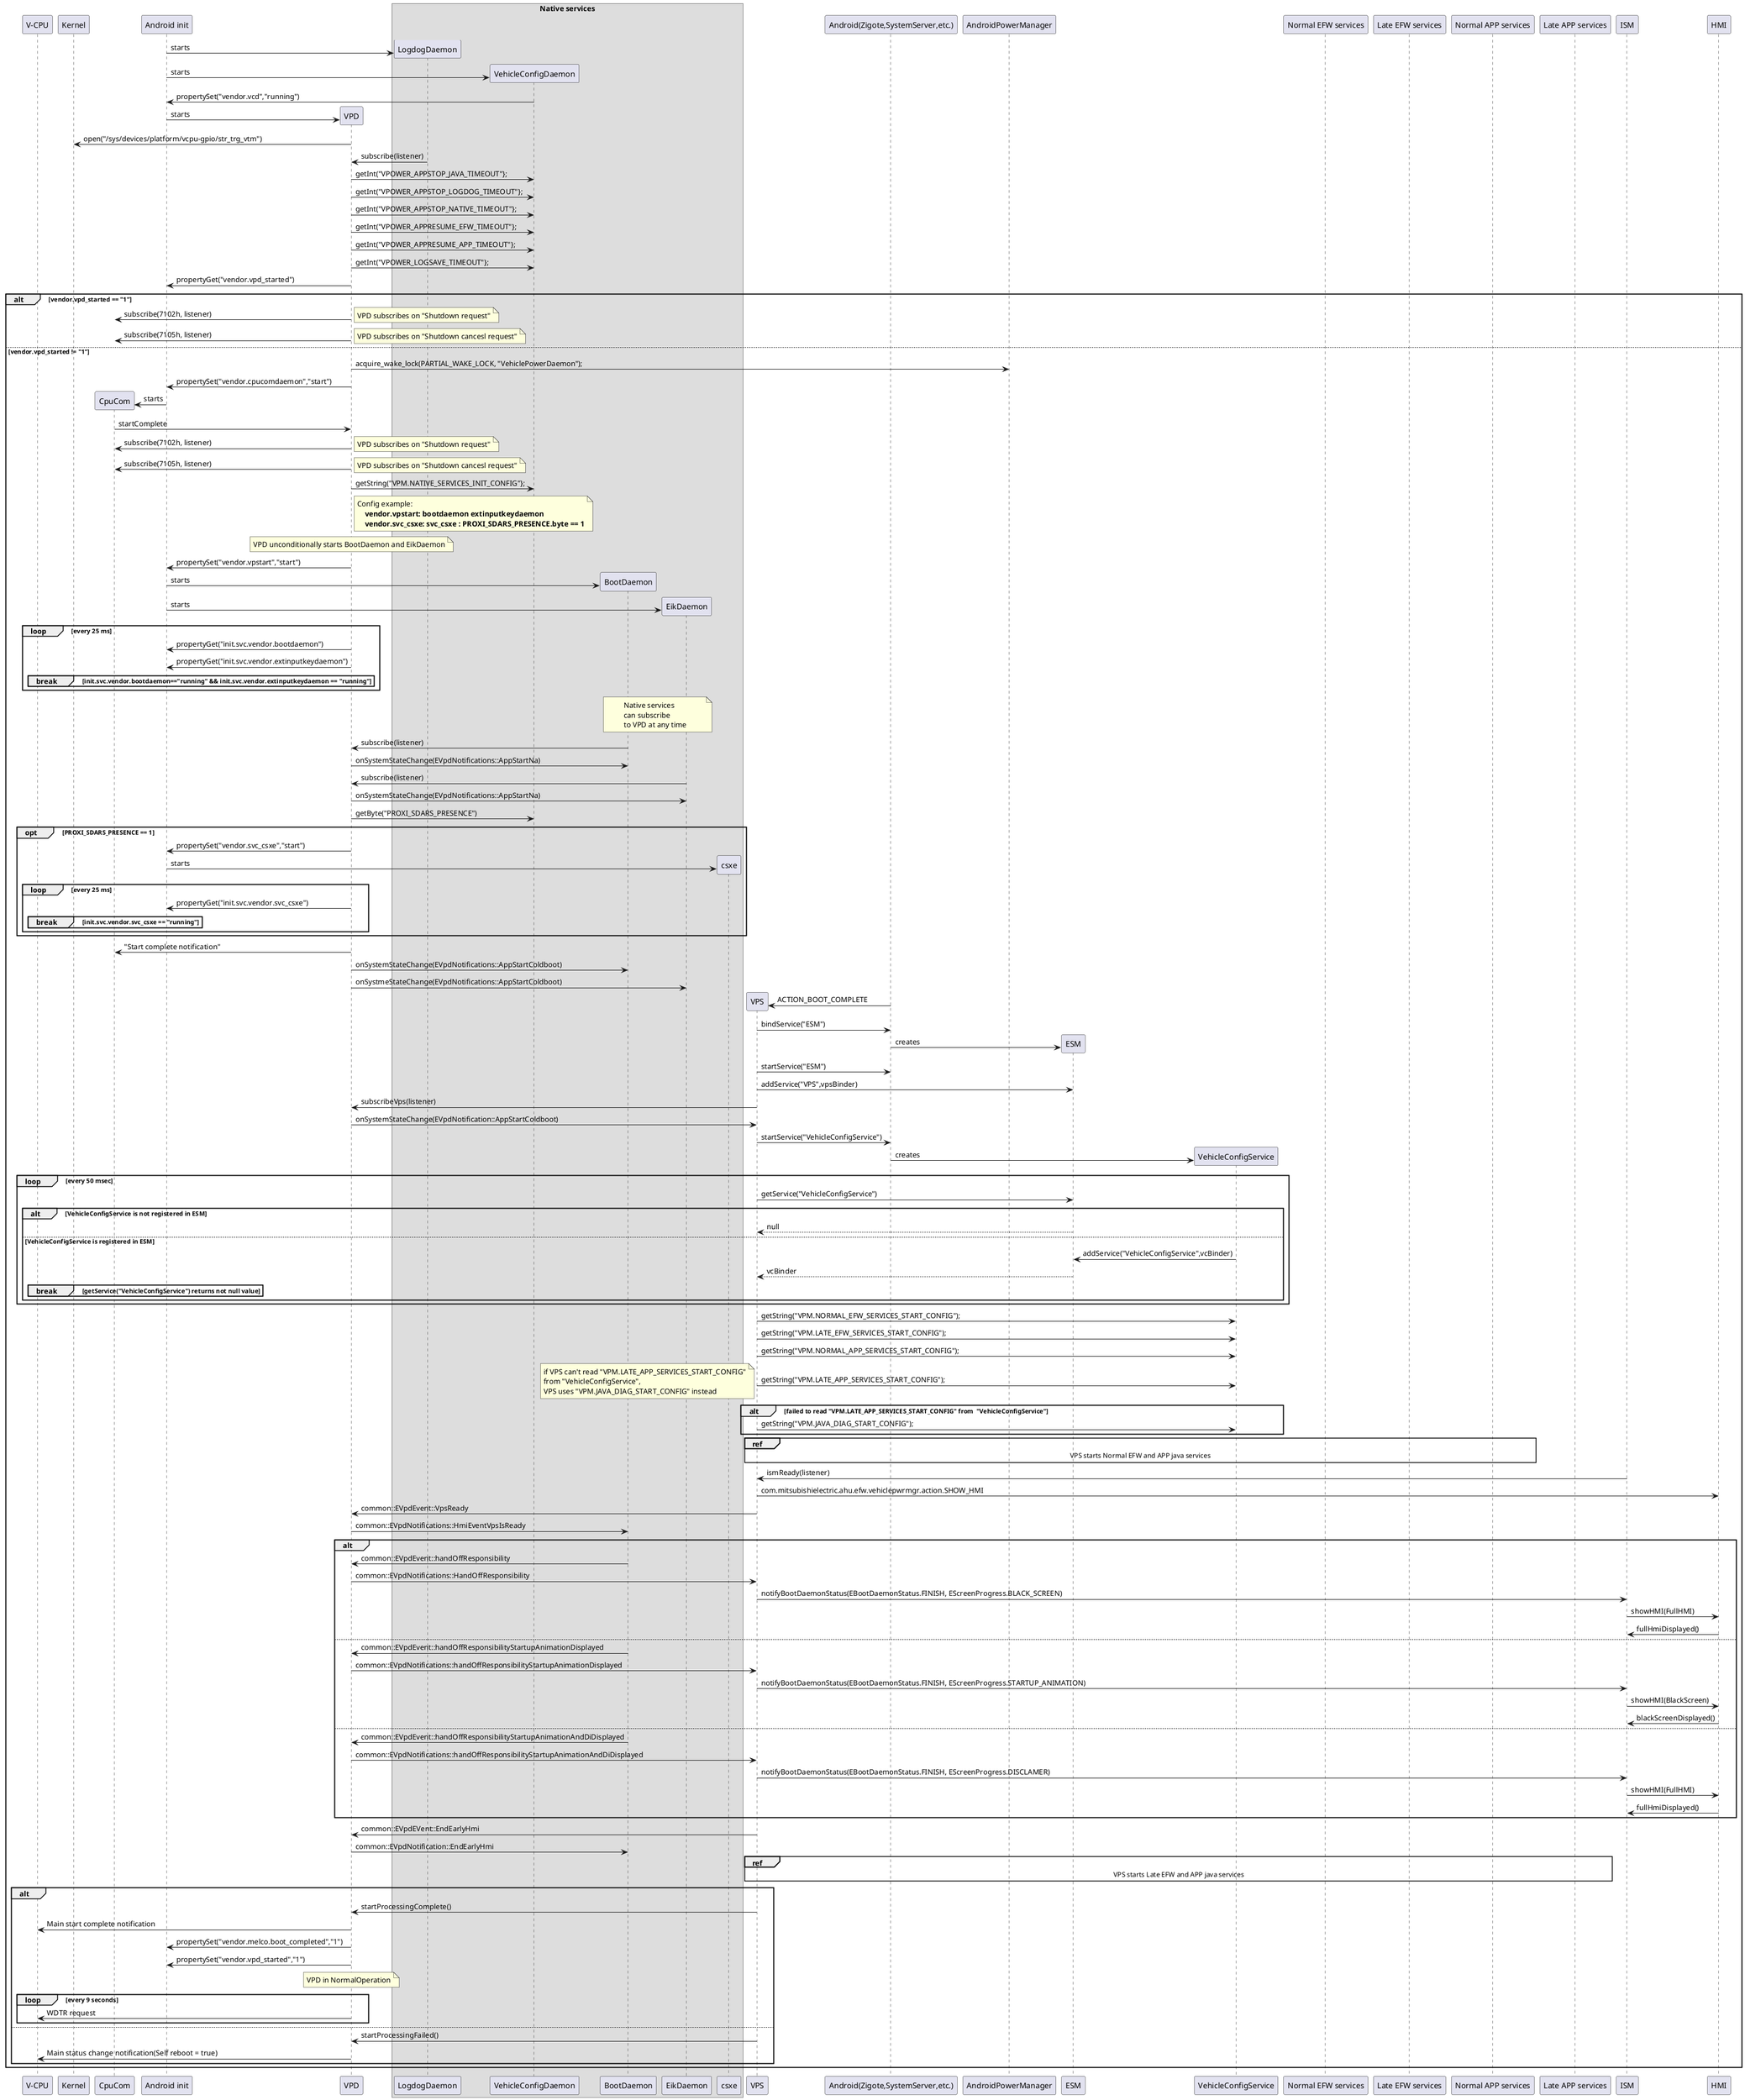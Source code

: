 @startuml
participant "V-CPU"
participant Kernel
participant CpuCom
participant "Android init"
participant VPD
box "Native services"
    participant LogdogDaemon
    participant VehicleConfigDaemon
    participant BootDaemon
    participant EikDaemon
    participant csxe
end box
participant VPS
participant "Android(Zigote,SystemServer,etc.)"
participant AndroidPowerManager
participant ESM
participant VehicleConfigService
participant "Normal EFW services"
participant "Late EFW services"
participant "Normal APP services"
participant "Late APP services"
participant ISM
participant HMI

create LogdogDaemon
"Android init"->LogdogDaemon:starts

create VehicleConfigDaemon
"Android init"->VehicleConfigDaemon:starts
VehicleConfigDaemon->"Android init":propertySet("vendor.vcd","running")

create VPD
"Android init"->VPD:starts
Kernel<-VPD:open("/sys/devices/platform/vcpu-gpio/str_trg_vtm")

LogdogDaemon->VPD:subscribe(listener)

VPD->VehicleConfigDaemon:getInt("VPOWER_APPSTOP_JAVA_TIMEOUT"};
VPD->VehicleConfigDaemon:getInt("VPOWER_APPSTOP_LOGDOG_TIMEOUT"};
VPD->VehicleConfigDaemon:getInt("VPOWER_APPSTOP_NATIVE_TIMEOUT"};
VPD->VehicleConfigDaemon:getInt("VPOWER_APPRESUME_EFW_TIMEOUT"};
VPD->VehicleConfigDaemon:getInt("VPOWER_APPRESUME_APP_TIMEOUT"};
VPD->VehicleConfigDaemon:getInt("VPOWER_LOGSAVE_TIMEOUT"};

VPD->"Android init": propertyGet("vendor.vpd_started")
alt vendor.vpd_started == "1"
    VPD->CpuCom: subscribe(7102h, listener)
    note right: VPD subscribes on "Shutdown request"
    VPD->CpuCom: subscribe(7105h, listener)
    note right: VPD subscribes on "Shutdown cancesl request"
else vendor.vpd_started != "1"
    VPD->"AndroidPowerManager": acquire_wake_lock(PARTIAL_WAKE_LOCK, "VehiclePowerDaemon");
    VPD->"Android init": propertySet("vendor.cpucomdaemon","start")
    create CpuCom
    "Android init"->CpuCom: starts
    CpuCom->VPD: startComplete

    VPD->CpuCom: subscribe(7102h, listener)
    note right: VPD subscribes on "Shutdown request"
    VPD->CpuCom: subscribe(7105h, listener)
    note right: VPD subscribes on "Shutdown cancesl request"

    VPD->VehicleConfigDaemon:getString("VPM.NATIVE_SERVICES_INIT_CONFIG"};
    note right VPD
    Config example:
        **vendor.vpstart: bootdaemon extinputkeydaemon**
        **vendor.svc_csxe: svc_csxe : PROXI_SDARS_PRESENCE.byte == 1**
    end note
    note over VPD: VPD unconditionally starts BootDaemon and EikDaemon
    VPD->"Android init": propertySet("vendor.vpstart","start")
    create BootDaemon
    "Android init"->BootDaemon: starts
    create EikDaemon
    "Android init"->EikDaemon: starts

    loop every 25 ms
        VPD->"Android init": propertyGet("init.svc.vendor.bootdaemon")
        VPD->"Android init": propertyGet("init.svc.vendor.extinputkeydaemon")
        break init.svc.vendor.bootdaemon=="running" && init.svc.vendor.extinputkeydaemon == "running"
        end
    end loop

    note over BootDaemon, EikDaemon
        Native services
        can subscribe
        to VPD at any time
    end note
    BootDaemon->VPD: subscribe(listener)
    VPD->BootDaemon: onSystemStateChange(EVpdNotifications::AppStartNa)
    EikDaemon->VPD: subscribe(listener)
    VPD->EikDaemon: onSystemStateChange(EVpdNotifications::AppStartNa)

    VPD->"VehicleConfigDaemon":getByte("PROXI_SDARS_PRESENCE")
    opt PROXI_SDARS_PRESENCE == 1
        VPD->"Android init": propertySet("vendor.svc_csxe","start")
        create csxe
        "Android init"->csxe: starts
        loop every 25 ms
            VPD->"Android init": propertyGet("init.svc.vendor.svc_csxe")
            break init.svc.vendor.svc_csxe == "running"
            end
        end loop
    end

    VPD->CpuCom: "Start complete notification"

    VPD->BootDaemon: onSystemStateChange(EVpdNotifications::AppStartColdboot)
    VPD->EikDaemon: onSystmeStateChange(EVpdNotifications::AppStartColdboot)

    create VPS
    "Android(Zigote,SystemServer,etc.)"->VPS:ACTION_BOOT_COMPLETE
    VPS->"Android(Zigote,SystemServer,etc.)":bindService("ESM")

    create ESM
    "Android(Zigote,SystemServer,etc.)"->ESM:creates
    VPS->"Android(Zigote,SystemServer,etc.)":startService("ESM")
    VPS->ESM:addService("VPS",vpsBinder)
    VPD<-VPS:subscribeVps(listener)
    VPD->VPS:onSystemStateChange(EVpdNotification::AppStartColdboot)

    VPS->"Android(Zigote,SystemServer,etc.)":startService("VehicleConfigService")
    create VehicleConfigService
    "Android(Zigote,SystemServer,etc.)"->VehicleConfigService:creates
    loop every 50 msec
        VPS->ESM:getService("VehicleConfigService")
        alt VehicleConfigService is not registered in ESM
            return null
        else VehicleConfigService is registered in ESM
            VehicleConfigService->ESM:addService("VehicleConfigService",vcBinder)
            ESM-->VPS:vcBinder
            break getService("VehicleConfigService") returns not null value
            end
        end
    end loop

    VPS->"VehicleConfigService":getString("VPM.NORMAL_EFW_SERVICES_START_CONFIG");
    VPS->"VehicleConfigService":getString("VPM.LATE_EFW_SERVICES_START_CONFIG");
    VPS->"VehicleConfigService":getString("VPM.NORMAL_APP_SERVICES_START_CONFIG");
    VPS->"VehicleConfigService":getString("VPM.LATE_APP_SERVICES_START_CONFIG");
    alt failed to read "VPM.LATE_APP_SERVICES_START_CONFIG" from  "VehicleConfigService"
        note left
            if VPS can't read "VPM.LATE_APP_SERVICES_START_CONFIG"
            from "VehicleConfigService",
            VPS uses "VPM.JAVA_DIAG_START_CONFIG" instead
        end note
        VPS->"VehicleConfigService":getString("VPM.JAVA_DIAG_START_CONFIG");
    end

    ref over VPS,"Normal APP services" : VPS starts Normal EFW and APP java services
    ISM->VPS: ismReady(listener)

    VPS->HMI:com.mitsubishielectric.ahu.efw.vehiclepwrmgr.action.SHOW_HMI
    VPD<-VPS:common::EVpdEvent::VpsReady
    VPD->BootDaemon:common::EVpdNotifications::HmiEventVpsIsReady

    alt
        BootDaemon->VPD:common::EVpdEvent::handOffResponsibility
        VPD->VPS:common::EVpdNotifications::HandOffResponsibility
        VPS->ISM:notifyBootDaemonStatus(EBootDaemonStatus.FINISH, EScreenProgress.BLACK_SCREEN)
        ISM->HMI:showHMI(FullHMI)
        HMI->ISM:fullHmiDisplayed()
    else
        BootDaemon->VPD:common::EVpdEvent::handOffResponsibilityStartupAnimationDisplayed
        VPD->VPS:common::EVpdNotifications::handOffResponsibilityStartupAnimationDisplayed
        VPS->ISM:notifyBootDaemonStatus(EBootDaemonStatus.FINISH, EScreenProgress.STARTUP_ANIMATION)
        ISM->HMI:showHMI(BlackScreen)
        HMI->ISM:blackScreenDisplayed()
    else
        BootDaemon->VPD:common::EVpdEvent::handOffResponsibilityStartupAnimationAndDiDisplayed
        VPD->VPS:common::EVpdNotifications::handOffResponsibilityStartupAnimationAndDiDisplayed
        VPS->ISM:notifyBootDaemonStatus(EBootDaemonStatus.FINISH, EScreenProgress.DISCLAMER)
        ISM->HMI:showHMI(FullHMI)
        HMI->ISM:fullHmiDisplayed()
    end
    VPS->VPD:common::EVpdEVent::EndEarlyHmi
    VPD->BootDaemon:common::EVpdNotification::EndEarlyHmi

    ref over VPS,"Late APP services" : VPS starts Late EFW and APP java services

    alt
        VPD<-VPS:startProcessingComplete()
        "V-CPU"<-VPD:Main start complete notification
        VPD->"Android init":propertySet("vendor.melco.boot_completed","1")
        VPD->"Android init": propertySet("vendor.vpd_started","1")
        note over VPD: VPD in NormalOperation
        loop every 9 seconds
            "V-CPU"<-VPD : WDTR request
        end loop
    else
        VPD<-VPS:startProcessingFailed()
        "V-CPU"<-VPD: Main status change notification(Self reboot = true)
    end
end

@enduml
